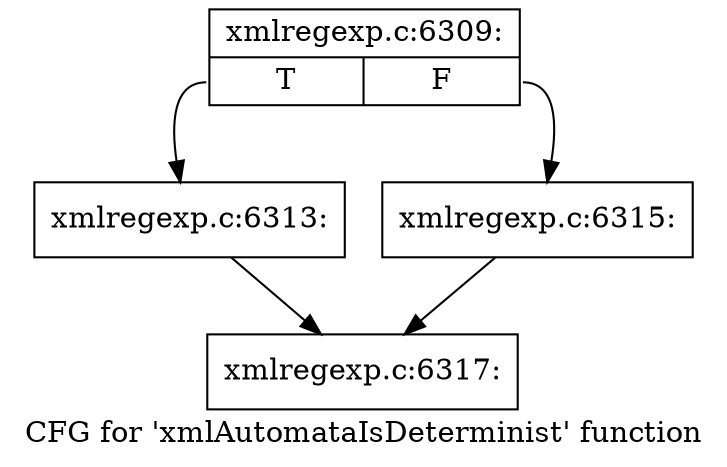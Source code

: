 digraph "CFG for 'xmlAutomataIsDeterminist' function" {
	label="CFG for 'xmlAutomataIsDeterminist' function";

	Node0x3983680 [shape=record,label="{xmlregexp.c:6309:|{<s0>T|<s1>F}}"];
	Node0x3983680:s0 -> Node0x3985b20;
	Node0x3983680:s1 -> Node0x3985b70;
	Node0x3985b20 [shape=record,label="{xmlregexp.c:6313:}"];
	Node0x3985b20 -> Node0x3985f80;
	Node0x3985b70 [shape=record,label="{xmlregexp.c:6315:}"];
	Node0x3985b70 -> Node0x3985f80;
	Node0x3985f80 [shape=record,label="{xmlregexp.c:6317:}"];
}
